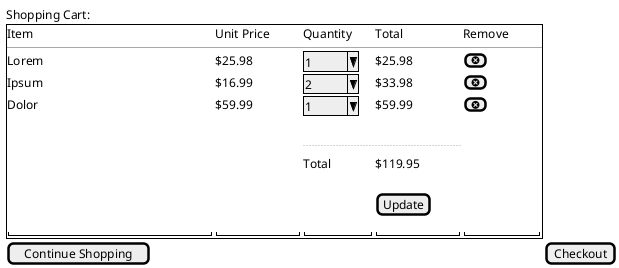 @startsalt ShoppingCart
{
Shopping Cart:
{+
Item | Unit Price | Quantity | Total | Remove
--|--|--|--|--
Lorem |$25.98 | ^1    ^ | $25.98 | [<&circle-x>]
Ipsum |$16.99 | ^2    ^| $33.98 | [<&circle-x>]
Dolor |$59.99| ^1    ^ | $59.99 | [<&circle-x>]
.              |       |         |  |
.              
.              |       |         |  |
.|..|...|
. 
|. |.| Total | $119.95 
.
|.|.| . |[Update]

"                         "|"          "|"        "|"          "|"         "
}
[Continue Shopping]|[Checkout]
}
@endsalt